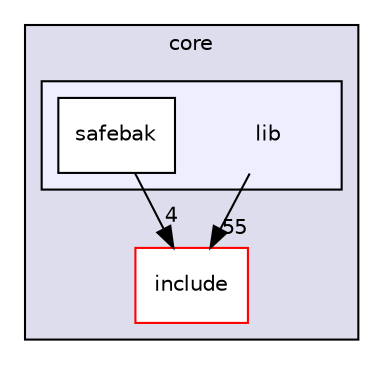 digraph "core/lib" {
  compound=true
  node [ fontsize="10", fontname="Helvetica"];
  edge [ labelfontsize="10", labelfontname="Helvetica"];
  subgraph clusterdir_4270bfced15e0e73154b13468c7c9ad9 {
    graph [ bgcolor="#ddddee", pencolor="black", label="core" fontname="Helvetica", fontsize="10", URL="dir_4270bfced15e0e73154b13468c7c9ad9.html"]
  dir_24d671cfcbc5d5238a6bd565a49d198f [shape=box label="include" fillcolor="white" style="filled" color="red" URL="dir_24d671cfcbc5d5238a6bd565a49d198f.html"];
  subgraph clusterdir_f8fc1035965dbcf3e6094016d717607e {
    graph [ bgcolor="#eeeeff", pencolor="black", label="" URL="dir_f8fc1035965dbcf3e6094016d717607e.html"];
    dir_f8fc1035965dbcf3e6094016d717607e [shape=plaintext label="lib"];
  dir_5a4f5fa4ecded48ac2520795901b8a38 [shape=box label="safebak" fillcolor="white" style="filled" URL="dir_5a4f5fa4ecded48ac2520795901b8a38.html"];
  }
  }
  dir_f8fc1035965dbcf3e6094016d717607e->dir_24d671cfcbc5d5238a6bd565a49d198f [headlabel="55", labeldistance=1.5 headhref="dir_000053_000050.html"];
  dir_5a4f5fa4ecded48ac2520795901b8a38->dir_24d671cfcbc5d5238a6bd565a49d198f [headlabel="4", labeldistance=1.5 headhref="dir_000054_000050.html"];
}
